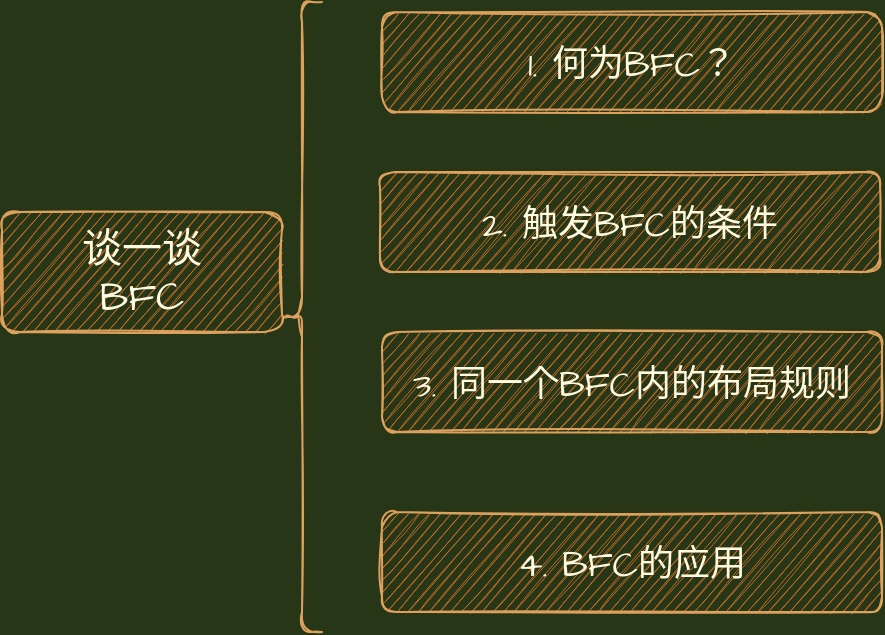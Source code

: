 <mxfile version="20.2.2" type="github">
  <diagram id="YCdwLswvdJQFoD0jv95T" name="第 1 页">
    <mxGraphModel dx="946" dy="614" grid="1" gridSize="10" guides="1" tooltips="1" connect="1" arrows="1" fold="1" page="1" pageScale="1" pageWidth="827" pageHeight="1169" background="#283618" math="0" shadow="0">
      <root>
        <mxCell id="0" />
        <mxCell id="1" parent="0" />
        <mxCell id="tpmaLUEy7ghNdNddkdBW-1" value="谈一谈&lt;br&gt;BFC" style="rounded=1;whiteSpace=wrap;html=1;sketch=1;hachureGap=4;fontFamily=Architects Daughter;fontSource=https%3A%2F%2Ffonts.googleapis.com%2Fcss%3Ffamily%3DArchitects%2BDaughter;fontSize=20;fillColor=#BC6C25;strokeColor=#DDA15E;fontColor=#FEFAE0;" vertex="1" parent="1">
          <mxGeometry x="30" y="170" width="140" height="60" as="geometry" />
        </mxCell>
        <mxCell id="tpmaLUEy7ghNdNddkdBW-2" value="" style="shape=curlyBracket;whiteSpace=wrap;html=1;rounded=1;sketch=1;hachureGap=4;fontFamily=Architects Daughter;fontSource=https%3A%2F%2Ffonts.googleapis.com%2Fcss%3Ffamily%3DArchitects%2BDaughter;fontSize=20;fillColor=#BC6C25;strokeColor=#DDA15E;fontColor=#FEFAE0;" vertex="1" parent="1">
          <mxGeometry x="170" y="65" width="20" height="315" as="geometry" />
        </mxCell>
        <mxCell id="tpmaLUEy7ghNdNddkdBW-3" value="&lt;font style=&quot;font-size: 18px;&quot;&gt;1. 何为BFC？&lt;/font&gt;" style="rounded=1;whiteSpace=wrap;html=1;sketch=1;hachureGap=4;fontFamily=Architects Daughter;fontSource=https%3A%2F%2Ffonts.googleapis.com%2Fcss%3Ffamily%3DArchitects%2BDaughter;fontSize=20;fillColor=#BC6C25;strokeColor=#DDA15E;fontColor=#FEFAE0;" vertex="1" parent="1">
          <mxGeometry x="220" y="70" width="250" height="50" as="geometry" />
        </mxCell>
        <mxCell id="tpmaLUEy7ghNdNddkdBW-4" value="&lt;font style=&quot;font-size: 18px;&quot;&gt;2. 触发BFC的条件&lt;/font&gt;" style="rounded=1;whiteSpace=wrap;html=1;sketch=1;hachureGap=4;fontFamily=Architects Daughter;fontSource=https%3A%2F%2Ffonts.googleapis.com%2Fcss%3Ffamily%3DArchitects%2BDaughter;fontSize=20;fillColor=#BC6C25;strokeColor=#DDA15E;fontColor=#FEFAE0;" vertex="1" parent="1">
          <mxGeometry x="219" y="150" width="250" height="50" as="geometry" />
        </mxCell>
        <mxCell id="tpmaLUEy7ghNdNddkdBW-5" value="&lt;font style=&quot;font-size: 18px;&quot;&gt;3. 同一个BFC内的布局规则&lt;/font&gt;" style="rounded=1;whiteSpace=wrap;html=1;sketch=1;hachureGap=4;fontFamily=Architects Daughter;fontSource=https%3A%2F%2Ffonts.googleapis.com%2Fcss%3Ffamily%3DArchitects%2BDaughter;fontSize=20;fillColor=#BC6C25;strokeColor=#DDA15E;fontColor=#FEFAE0;" vertex="1" parent="1">
          <mxGeometry x="220" y="230" width="250" height="50" as="geometry" />
        </mxCell>
        <mxCell id="tpmaLUEy7ghNdNddkdBW-6" value="&lt;font style=&quot;font-size: 18px;&quot;&gt;4. BFC的应用&lt;/font&gt;" style="rounded=1;whiteSpace=wrap;html=1;sketch=1;hachureGap=4;fontFamily=Architects Daughter;fontSource=https%3A%2F%2Ffonts.googleapis.com%2Fcss%3Ffamily%3DArchitects%2BDaughter;fontSize=20;fillColor=#BC6C25;strokeColor=#DDA15E;fontColor=#FEFAE0;" vertex="1" parent="1">
          <mxGeometry x="220" y="320" width="250" height="50" as="geometry" />
        </mxCell>
      </root>
    </mxGraphModel>
  </diagram>
</mxfile>

